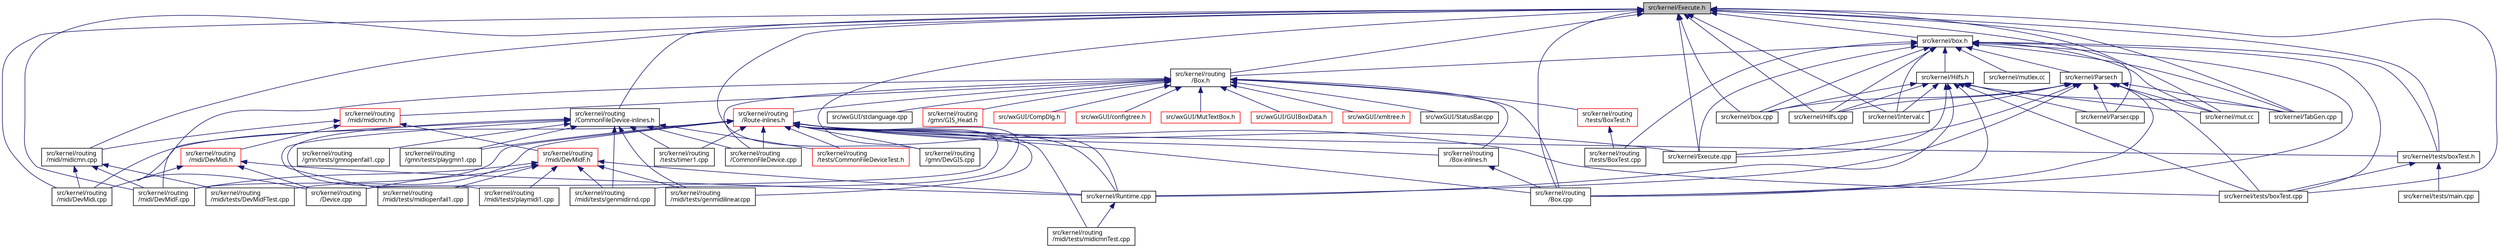 digraph "src/kernel/Execute.h"
{
  edge [fontname="Sans",fontsize="10",labelfontname="Sans",labelfontsize="10"];
  node [fontname="Sans",fontsize="10",shape=record];
  Node15 [label="src/kernel/Execute.h",height=0.2,width=0.4,color="black", fillcolor="grey75", style="filled", fontcolor="black"];
  Node15 -> Node16 [dir="back",color="midnightblue",fontsize="10",style="solid",fontname="Sans"];
  Node16 [label="src/kernel/routing\l/Box.h",height=0.2,width=0.4,color="black", fillcolor="white", style="filled",URL="$de/d0f/Box_8h.html",tooltip="Mutabor Box for C++. "];
  Node16 -> Node17 [dir="back",color="midnightblue",fontsize="10",style="solid",fontname="Sans"];
  Node17 [label="src/kernel/routing\l/midi/midicmn.h",height=0.2,width=0.4,color="red", fillcolor="white", style="filled",URL="$de/d21/midicmn_8h.html"];
  Node17 -> Node18 [dir="back",color="midnightblue",fontsize="10",style="solid",fontname="Sans"];
  Node18 [label="src/kernel/routing\l/midi/DevMidF.h",height=0.2,width=0.4,color="red", fillcolor="white", style="filled",URL="$da/d3c/DevMidF_8h.html"];
  Node18 -> Node20 [dir="back",color="midnightblue",fontsize="10",style="solid",fontname="Sans"];
  Node20 [label="src/kernel/routing\l/Device.cpp",height=0.2,width=0.4,color="black", fillcolor="white", style="filled",URL="$d2/dc0/Device_8cpp.html",tooltip="Devices for routing. "];
  Node18 -> Node21 [dir="back",color="midnightblue",fontsize="10",style="solid",fontname="Sans"];
  Node21 [label="src/kernel/routing\l/midi/DevMidF.cpp",height=0.2,width=0.4,color="black", fillcolor="white", style="filled",URL="$d0/d6b/DevMidF_8cpp.html",tooltip="MIDI-File as device. "];
  Node18 -> Node25 [dir="back",color="midnightblue",fontsize="10",style="solid",fontname="Sans"];
  Node25 [label="src/kernel/routing\l/midi/tests/genmidilinear.cpp",height=0.2,width=0.4,color="black", fillcolor="white", style="filled",URL="$db/dd6/genmidilinear_8cpp.html"];
  Node18 -> Node26 [dir="back",color="midnightblue",fontsize="10",style="solid",fontname="Sans"];
  Node26 [label="src/kernel/routing\l/midi/tests/genmidirnd.cpp",height=0.2,width=0.4,color="black", fillcolor="white", style="filled",URL="$dd/d2d/genmidirnd_8cpp.html"];
  Node18 -> Node27 [dir="back",color="midnightblue",fontsize="10",style="solid",fontname="Sans"];
  Node27 [label="src/kernel/Runtime.cpp",height=0.2,width=0.4,color="black", fillcolor="white", style="filled",URL="$db/d80/Runtime_8cpp.html"];
  Node27 -> Node28 [dir="back",color="midnightblue",fontsize="10",style="solid",fontname="Sans"];
  Node28 [label="src/kernel/routing\l/midi/tests/midicmnTest.cpp",height=0.2,width=0.4,color="black", fillcolor="white", style="filled",URL="$d8/d59/midicmnTest_8cpp.html"];
  Node18 -> Node29 [dir="back",color="midnightblue",fontsize="10",style="solid",fontname="Sans"];
  Node29 [label="src/kernel/routing\l/midi/tests/midiopenfail1.cpp",height=0.2,width=0.4,color="black", fillcolor="white", style="filled",URL="$da/ddb/midiopenfail1_8cpp.html"];
  Node18 -> Node30 [dir="back",color="midnightblue",fontsize="10",style="solid",fontname="Sans"];
  Node30 [label="src/kernel/routing\l/midi/tests/playmidi1.cpp",height=0.2,width=0.4,color="black", fillcolor="white", style="filled",URL="$d9/dfe/playmidi1_8cpp.html"];
  Node17 -> Node90 [dir="back",color="midnightblue",fontsize="10",style="solid",fontname="Sans"];
  Node90 [label="src/kernel/routing\l/midi/DevMidi.h",height=0.2,width=0.4,color="red", fillcolor="white", style="filled",URL="$d4/da2/DevMidi_8h.html",tooltip="Classes for midi port. "];
  Node90 -> Node20 [dir="back",color="midnightblue",fontsize="10",style="solid",fontname="Sans"];
  Node90 -> Node91 [dir="back",color="midnightblue",fontsize="10",style="solid",fontname="Sans"];
  Node91 [label="src/kernel/routing\l/midi/DevMidi.cpp",height=0.2,width=0.4,color="black", fillcolor="white", style="filled",URL="$df/d8f/DevMidi_8cpp.html",tooltip="Midi Port IO (Mutabor layer) "];
  Node90 -> Node27 [dir="back",color="midnightblue",fontsize="10",style="solid",fontname="Sans"];
  Node17 -> Node95 [dir="back",color="midnightblue",fontsize="10",style="solid",fontname="Sans"];
  Node95 [label="src/kernel/routing\l/midi/midicmn.cpp",height=0.2,width=0.4,color="black", fillcolor="white", style="filled",URL="$d3/d0f/midicmn_8cpp.html"];
  Node95 -> Node21 [dir="back",color="midnightblue",fontsize="10",style="solid",fontname="Sans"];
  Node95 -> Node91 [dir="back",color="midnightblue",fontsize="10",style="solid",fontname="Sans"];
  Node95 -> Node23 [dir="back",color="midnightblue",fontsize="10",style="solid",fontname="Sans"];
  Node23 [label="src/kernel/routing\l/midi/tests/DevMidFTest.cpp",height=0.2,width=0.4,color="black", fillcolor="white", style="filled",URL="$d9/d99/DevMidFTest_8cpp.html"];
  Node16 -> Node97 [dir="back",color="midnightblue",fontsize="10",style="solid",fontname="Sans"];
  Node97 [label="src/kernel/routing\l/Route-inlines.h",height=0.2,width=0.4,color="red", fillcolor="white", style="filled",URL="$d2/d2c/Route-inlines_8h.html"];
  Node97 -> Node98 [dir="back",color="midnightblue",fontsize="10",style="solid",fontname="Sans"];
  Node98 [label="src/kernel/Execute.cpp",height=0.2,width=0.4,color="black", fillcolor="white", style="filled",URL="$df/d23/Execute_8cpp.html"];
  Node97 -> Node99 [dir="back",color="midnightblue",fontsize="10",style="solid",fontname="Sans"];
  Node99 [label="src/kernel/routing\l/Box-inlines.h",height=0.2,width=0.4,color="black", fillcolor="white", style="filled",URL="$d6/d9a/Box-inlines_8h.html"];
  Node99 -> Node100 [dir="back",color="midnightblue",fontsize="10",style="solid",fontname="Sans"];
  Node100 [label="src/kernel/routing\l/Box.cpp",height=0.2,width=0.4,color="black", fillcolor="white", style="filled",URL="$dd/dc6/Box_8cpp.html",tooltip="Devices for routing. "];
  Node97 -> Node100 [dir="back",color="midnightblue",fontsize="10",style="solid",fontname="Sans"];
  Node97 -> Node101 [dir="back",color="midnightblue",fontsize="10",style="solid",fontname="Sans"];
  Node101 [label="src/kernel/routing\l/CommonFileDevice.cpp",height=0.2,width=0.4,color="black", fillcolor="white", style="filled",URL="$dc/d72/CommonFileDevice_8cpp.html"];
  Node97 -> Node20 [dir="back",color="midnightblue",fontsize="10",style="solid",fontname="Sans"];
  Node97 -> Node102 [dir="back",color="midnightblue",fontsize="10",style="solid",fontname="Sans"];
  Node102 [label="src/kernel/routing\l/gmn/DevGIS.cpp",height=0.2,width=0.4,color="black", fillcolor="white", style="filled",URL="$db/d78/DevGIS_8cpp.html",tooltip="GUIDO Music Notation file. "];
  Node97 -> Node103 [dir="back",color="midnightblue",fontsize="10",style="solid",fontname="Sans"];
  Node103 [label="src/kernel/routing\l/gmn/tests/playgmn1.cpp",height=0.2,width=0.4,color="black", fillcolor="white", style="filled",URL="$d3/d06/playgmn1_8cpp.html"];
  Node97 -> Node21 [dir="back",color="midnightblue",fontsize="10",style="solid",fontname="Sans"];
  Node97 -> Node91 [dir="back",color="midnightblue",fontsize="10",style="solid",fontname="Sans"];
  Node97 -> Node23 [dir="back",color="midnightblue",fontsize="10",style="solid",fontname="Sans"];
  Node97 -> Node25 [dir="back",color="midnightblue",fontsize="10",style="solid",fontname="Sans"];
  Node97 -> Node26 [dir="back",color="midnightblue",fontsize="10",style="solid",fontname="Sans"];
  Node97 -> Node28 [dir="back",color="midnightblue",fontsize="10",style="solid",fontname="Sans"];
  Node97 -> Node27 [dir="back",color="midnightblue",fontsize="10",style="solid",fontname="Sans"];
  Node97 -> Node105 [dir="back",color="midnightblue",fontsize="10",style="solid",fontname="Sans"];
  Node105 [label="src/kernel/routing\l/tests/CommonFileDeviceTest.h",height=0.2,width=0.4,color="red", fillcolor="white", style="filled",URL="$d4/d70/CommonFileDeviceTest_8h.html"];
  Node97 -> Node107 [dir="back",color="midnightblue",fontsize="10",style="solid",fontname="Sans"];
  Node107 [label="src/kernel/routing\l/tests/timer1.cpp",height=0.2,width=0.4,color="black", fillcolor="white", style="filled",URL="$d9/d9a/timer1_8cpp.html"];
  Node97 -> Node108 [dir="back",color="midnightblue",fontsize="10",style="solid",fontname="Sans"];
  Node108 [label="src/kernel/tests/boxTest.h",height=0.2,width=0.4,color="black", fillcolor="white", style="filled",URL="$dc/d2f/boxTest_8h.html"];
  Node108 -> Node109 [dir="back",color="midnightblue",fontsize="10",style="solid",fontname="Sans"];
  Node109 [label="src/kernel/tests/boxTest.cpp",height=0.2,width=0.4,color="black", fillcolor="white", style="filled",URL="$d1/da7/boxTest_8cpp.html"];
  Node108 -> Node110 [dir="back",color="midnightblue",fontsize="10",style="solid",fontname="Sans"];
  Node110 [label="src/kernel/tests/main.cpp",height=0.2,width=0.4,color="black", fillcolor="white", style="filled",URL="$d5/dd0/kernel_2tests_2main_8cpp.html",tooltip="cppunit main program "];
  Node97 -> Node109 [dir="back",color="midnightblue",fontsize="10",style="solid",fontname="Sans"];
  Node16 -> Node99 [dir="back",color="midnightblue",fontsize="10",style="solid",fontname="Sans"];
  Node16 -> Node100 [dir="back",color="midnightblue",fontsize="10",style="solid",fontname="Sans"];
  Node16 -> Node101 [dir="back",color="midnightblue",fontsize="10",style="solid",fontname="Sans"];
  Node16 -> Node112 [dir="back",color="midnightblue",fontsize="10",style="solid",fontname="Sans"];
  Node112 [label="src/kernel/routing\l/gmn/GIS_Head.h",height=0.2,width=0.4,color="red", fillcolor="white", style="filled",URL="$d1/db5/GIS__Head_8h.html",tooltip="Description. "];
  Node16 -> Node20 [dir="back",color="midnightblue",fontsize="10",style="solid",fontname="Sans"];
  Node16 -> Node116 [dir="back",color="midnightblue",fontsize="10",style="solid",fontname="Sans"];
  Node116 [label="src/kernel/routing\l/tests/BoxTest.h",height=0.2,width=0.4,color="red", fillcolor="white", style="filled",URL="$df/d01/BoxTest_8h.html"];
  Node116 -> Node117 [dir="back",color="midnightblue",fontsize="10",style="solid",fontname="Sans"];
  Node117 [label="src/kernel/routing\l/tests/BoxTest.cpp",height=0.2,width=0.4,color="black", fillcolor="white", style="filled",URL="$db/d0a/BoxTest_8cpp.html"];
  Node16 -> Node118 [dir="back",color="midnightblue",fontsize="10",style="solid",fontname="Sans"];
  Node118 [label="src/wxGUI/CompDlg.h",height=0.2,width=0.4,color="red", fillcolor="white", style="filled",URL="$d4/d7c/CompDlg_8h.html",tooltip="Compilation dialog box. "];
  Node16 -> Node120 [dir="back",color="midnightblue",fontsize="10",style="solid",fontname="Sans"];
  Node120 [label="src/wxGUI/configtree.h",height=0.2,width=0.4,color="red", fillcolor="white", style="filled",URL="$d5/d6b/configtree_8h.html"];
  Node16 -> Node122 [dir="back",color="midnightblue",fontsize="10",style="solid",fontname="Sans"];
  Node122 [label="src/wxGUI/MutTextBox.h",height=0.2,width=0.4,color="red", fillcolor="white", style="filled",URL="$de/d3b/MutTextBox_8h.html",tooltip="Textbox for Lists. "];
  Node16 -> Node125 [dir="back",color="midnightblue",fontsize="10",style="solid",fontname="Sans"];
  Node125 [label="src/wxGUI/GUIBoxData.h",height=0.2,width=0.4,color="red", fillcolor="white", style="filled",URL="$d5/df7/GUIBoxData_8h.html"];
  Node16 -> Node126 [dir="back",color="midnightblue",fontsize="10",style="solid",fontname="Sans"];
  Node126 [label="src/wxGUI/xmltree.h",height=0.2,width=0.4,color="red", fillcolor="white", style="filled",URL="$d8/d53/xmltree_8h.html"];
  Node16 -> Node128 [dir="back",color="midnightblue",fontsize="10",style="solid",fontname="Sans"];
  Node128 [label="src/wxGUI/StatusBar.cpp",height=0.2,width=0.4,color="black", fillcolor="white", style="filled",URL="$d5/de4/StatusBar_8cpp.html"];
  Node16 -> Node129 [dir="back",color="midnightblue",fontsize="10",style="solid",fontname="Sans"];
  Node129 [label="src/wxGUI/stclanguage.cpp",height=0.2,width=0.4,color="black", fillcolor="white", style="filled",URL="$dc/d0c/stclanguage_8cpp.html"];
  Node15 -> Node130 [dir="back",color="midnightblue",fontsize="10",style="solid",fontname="Sans"];
  Node130 [label="src/kernel/box.h",height=0.2,width=0.4,color="black", fillcolor="white", style="filled",URL="$dc/d19/box_8h.html",tooltip="Description: Collect all properties, which are used by boxes. "];
  Node130 -> Node16 [dir="back",color="midnightblue",fontsize="10",style="solid",fontname="Sans"];
  Node130 -> Node131 [dir="back",color="midnightblue",fontsize="10",style="solid",fontname="Sans"];
  Node131 [label="src/kernel/box.cpp",height=0.2,width=0.4,color="black", fillcolor="white", style="filled",URL="$d1/dce/box_8cpp.html",tooltip="Box data structures and management functions. "];
  Node130 -> Node132 [dir="back",color="midnightblue",fontsize="10",style="solid",fontname="Sans"];
  Node132 [label="src/kernel/Parser.h",height=0.2,width=0.4,color="black", fillcolor="white", style="filled",URL="$d6/d0c/Parser_8h.html"];
  Node132 -> Node131 [dir="back",color="midnightblue",fontsize="10",style="solid",fontname="Sans"];
  Node132 -> Node98 [dir="back",color="midnightblue",fontsize="10",style="solid",fontname="Sans"];
  Node132 -> Node133 [dir="back",color="midnightblue",fontsize="10",style="solid",fontname="Sans"];
  Node133 [label="src/kernel/Hilfs.cpp",height=0.2,width=0.4,color="black", fillcolor="white", style="filled",URL="$da/d02/Hilfs_8cpp.html",tooltip="Heap management. "];
  Node132 -> Node134 [dir="back",color="midnightblue",fontsize="10",style="solid",fontname="Sans"];
  Node134 [label="src/kernel/Interval.c",height=0.2,width=0.4,color="black", fillcolor="white", style="filled",URL="$d2/de4/Interval_8c.html",tooltip="Interval calculations. "];
  Node132 -> Node135 [dir="back",color="midnightblue",fontsize="10",style="solid",fontname="Sans"];
  Node135 [label="src/kernel/mut.cc",height=0.2,width=0.4,color="black", fillcolor="white", style="filled",URL="$df/d33/mut_8cc.html"];
  Node132 -> Node136 [dir="back",color="midnightblue",fontsize="10",style="solid",fontname="Sans"];
  Node136 [label="src/kernel/Parser.cpp",height=0.2,width=0.4,color="black", fillcolor="white", style="filled",URL="$dc/df5/Parser_8cpp.html",tooltip="Some additional data for the parser. "];
  Node132 -> Node100 [dir="back",color="midnightblue",fontsize="10",style="solid",fontname="Sans"];
  Node132 -> Node27 [dir="back",color="midnightblue",fontsize="10",style="solid",fontname="Sans"];
  Node132 -> Node137 [dir="back",color="midnightblue",fontsize="10",style="solid",fontname="Sans"];
  Node137 [label="src/kernel/TabGen.cpp",height=0.2,width=0.4,color="black", fillcolor="white", style="filled",URL="$d3/da0/TabGen_8cpp.html",tooltip="Table generator. "];
  Node132 -> Node109 [dir="back",color="midnightblue",fontsize="10",style="solid",fontname="Sans"];
  Node130 -> Node138 [dir="back",color="midnightblue",fontsize="10",style="solid",fontname="Sans"];
  Node138 [label="src/kernel/Hilfs.h",height=0.2,width=0.4,color="black", fillcolor="white", style="filled",URL="$d2/d32/Hilfs_8h.html",tooltip="Description. "];
  Node138 -> Node131 [dir="back",color="midnightblue",fontsize="10",style="solid",fontname="Sans"];
  Node138 -> Node98 [dir="back",color="midnightblue",fontsize="10",style="solid",fontname="Sans"];
  Node138 -> Node133 [dir="back",color="midnightblue",fontsize="10",style="solid",fontname="Sans"];
  Node138 -> Node134 [dir="back",color="midnightblue",fontsize="10",style="solid",fontname="Sans"];
  Node138 -> Node135 [dir="back",color="midnightblue",fontsize="10",style="solid",fontname="Sans"];
  Node138 -> Node136 [dir="back",color="midnightblue",fontsize="10",style="solid",fontname="Sans"];
  Node138 -> Node100 [dir="back",color="midnightblue",fontsize="10",style="solid",fontname="Sans"];
  Node138 -> Node27 [dir="back",color="midnightblue",fontsize="10",style="solid",fontname="Sans"];
  Node138 -> Node137 [dir="back",color="midnightblue",fontsize="10",style="solid",fontname="Sans"];
  Node138 -> Node109 [dir="back",color="midnightblue",fontsize="10",style="solid",fontname="Sans"];
  Node130 -> Node98 [dir="back",color="midnightblue",fontsize="10",style="solid",fontname="Sans"];
  Node130 -> Node133 [dir="back",color="midnightblue",fontsize="10",style="solid",fontname="Sans"];
  Node130 -> Node134 [dir="back",color="midnightblue",fontsize="10",style="solid",fontname="Sans"];
  Node130 -> Node135 [dir="back",color="midnightblue",fontsize="10",style="solid",fontname="Sans"];
  Node130 -> Node139 [dir="back",color="midnightblue",fontsize="10",style="solid",fontname="Sans"];
  Node139 [label="src/kernel/mutlex.cc",height=0.2,width=0.4,color="black", fillcolor="white", style="filled",URL="$d0/dc8/mutlex_8cc.html"];
  Node130 -> Node100 [dir="back",color="midnightblue",fontsize="10",style="solid",fontname="Sans"];
  Node130 -> Node117 [dir="back",color="midnightblue",fontsize="10",style="solid",fontname="Sans"];
  Node130 -> Node137 [dir="back",color="midnightblue",fontsize="10",style="solid",fontname="Sans"];
  Node130 -> Node109 [dir="back",color="midnightblue",fontsize="10",style="solid",fontname="Sans"];
  Node130 -> Node108 [dir="back",color="midnightblue",fontsize="10",style="solid",fontname="Sans"];
  Node15 -> Node131 [dir="back",color="midnightblue",fontsize="10",style="solid",fontname="Sans"];
  Node15 -> Node98 [dir="back",color="midnightblue",fontsize="10",style="solid",fontname="Sans"];
  Node15 -> Node133 [dir="back",color="midnightblue",fontsize="10",style="solid",fontname="Sans"];
  Node15 -> Node134 [dir="back",color="midnightblue",fontsize="10",style="solid",fontname="Sans"];
  Node15 -> Node135 [dir="back",color="midnightblue",fontsize="10",style="solid",fontname="Sans"];
  Node15 -> Node136 [dir="back",color="midnightblue",fontsize="10",style="solid",fontname="Sans"];
  Node15 -> Node100 [dir="back",color="midnightblue",fontsize="10",style="solid",fontname="Sans"];
  Node15 -> Node140 [dir="back",color="midnightblue",fontsize="10",style="solid",fontname="Sans"];
  Node140 [label="src/kernel/routing\l/CommonFileDevice-inlines.h",height=0.2,width=0.4,color="black", fillcolor="white", style="filled",URL="$d9/d6a/CommonFileDevice-inlines_8h.html"];
  Node140 -> Node101 [dir="back",color="midnightblue",fontsize="10",style="solid",fontname="Sans"];
  Node140 -> Node114 [dir="back",color="midnightblue",fontsize="10",style="solid",fontname="Sans"];
  Node114 [label="src/kernel/routing\l/gmn/tests/gmnopenfail1.cpp",height=0.2,width=0.4,color="black", fillcolor="white", style="filled",URL="$d0/dd6/gmnopenfail1_8cpp.html"];
  Node140 -> Node103 [dir="back",color="midnightblue",fontsize="10",style="solid",fontname="Sans"];
  Node140 -> Node21 [dir="back",color="midnightblue",fontsize="10",style="solid",fontname="Sans"];
  Node140 -> Node25 [dir="back",color="midnightblue",fontsize="10",style="solid",fontname="Sans"];
  Node140 -> Node26 [dir="back",color="midnightblue",fontsize="10",style="solid",fontname="Sans"];
  Node140 -> Node29 [dir="back",color="midnightblue",fontsize="10",style="solid",fontname="Sans"];
  Node140 -> Node30 [dir="back",color="midnightblue",fontsize="10",style="solid",fontname="Sans"];
  Node140 -> Node105 [dir="back",color="midnightblue",fontsize="10",style="solid",fontname="Sans"];
  Node140 -> Node107 [dir="back",color="midnightblue",fontsize="10",style="solid",fontname="Sans"];
  Node15 -> Node102 [dir="back",color="midnightblue",fontsize="10",style="solid",fontname="Sans"];
  Node15 -> Node21 [dir="back",color="midnightblue",fontsize="10",style="solid",fontname="Sans"];
  Node15 -> Node95 [dir="back",color="midnightblue",fontsize="10",style="solid",fontname="Sans"];
  Node15 -> Node91 [dir="back",color="midnightblue",fontsize="10",style="solid",fontname="Sans"];
  Node15 -> Node27 [dir="back",color="midnightblue",fontsize="10",style="solid",fontname="Sans"];
  Node15 -> Node137 [dir="back",color="midnightblue",fontsize="10",style="solid",fontname="Sans"];
  Node15 -> Node108 [dir="back",color="midnightblue",fontsize="10",style="solid",fontname="Sans"];
  Node15 -> Node109 [dir="back",color="midnightblue",fontsize="10",style="solid",fontname="Sans"];
}
